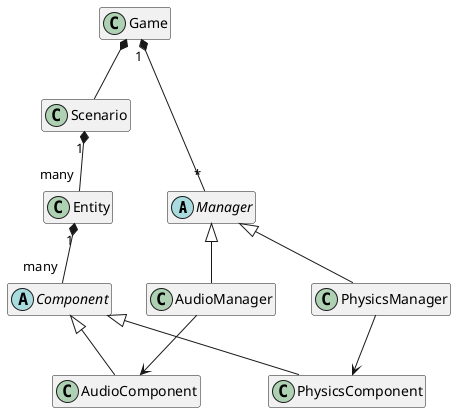 @startuml
abstract Manager
abstract Component
Manager <|-- PhysicsManager
Manager <|-- AudioManager
Game "1" *-- "*" Manager
Game *-- Scenario
Scenario "1" *-- "many" Entity
Entity "1" *-- "many" Component
Component <|-- PhysicsComponent
Component <|-- AudioComponent
PhysicsManager --> PhysicsComponent
AudioManager --> AudioComponent
hide members
@enduml
